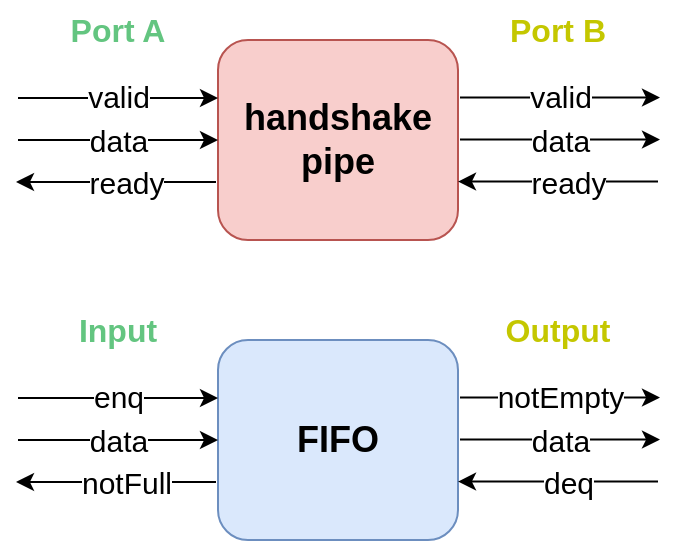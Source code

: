 <mxfile version="21.1.2" type="device">
  <diagram name="第 1 页" id="-0qYh_dvaI7o4lYcRRoY">
    <mxGraphModel dx="629" dy="401" grid="1" gridSize="10" guides="1" tooltips="1" connect="1" arrows="1" fold="1" page="1" pageScale="1" pageWidth="690" pageHeight="980" math="0" shadow="0">
      <root>
        <mxCell id="0" />
        <mxCell id="1" parent="0" />
        <mxCell id="4w2iu8SDgIGUC90tLzDA-1" value="&lt;b style=&quot;font-size: 18px;&quot;&gt;handshake&lt;br&gt;pipe&lt;/b&gt;" style="rounded=1;whiteSpace=wrap;html=1;fillColor=#f8cecc;strokeColor=#b85450;" vertex="1" parent="1">
          <mxGeometry x="281" y="180" width="120" height="100" as="geometry" />
        </mxCell>
        <mxCell id="4w2iu8SDgIGUC90tLzDA-2" value="" style="endArrow=classic;html=1;rounded=0;" edge="1" parent="1">
          <mxGeometry width="50" height="50" relative="1" as="geometry">
            <mxPoint x="181" y="230" as="sourcePoint" />
            <mxPoint x="281" y="230" as="targetPoint" />
          </mxGeometry>
        </mxCell>
        <mxCell id="4w2iu8SDgIGUC90tLzDA-3" value="&lt;font style=&quot;font-size: 15px;&quot;&gt;data&lt;/font&gt;" style="edgeLabel;html=1;align=center;verticalAlign=middle;resizable=0;points=[];" vertex="1" connectable="0" parent="4w2iu8SDgIGUC90tLzDA-2">
          <mxGeometry x="0.204" y="1" relative="1" as="geometry">
            <mxPoint x="-10" y="1" as="offset" />
          </mxGeometry>
        </mxCell>
        <mxCell id="4w2iu8SDgIGUC90tLzDA-4" value="" style="endArrow=classic;html=1;rounded=0;" edge="1" parent="1">
          <mxGeometry width="50" height="50" relative="1" as="geometry">
            <mxPoint x="181" y="209" as="sourcePoint" />
            <mxPoint x="281" y="209" as="targetPoint" />
          </mxGeometry>
        </mxCell>
        <mxCell id="4w2iu8SDgIGUC90tLzDA-5" value="&lt;font style=&quot;font-size: 15px;&quot;&gt;valid&lt;/font&gt;" style="edgeLabel;html=1;align=center;verticalAlign=middle;resizable=0;points=[];" vertex="1" connectable="0" parent="4w2iu8SDgIGUC90tLzDA-4">
          <mxGeometry x="0.204" y="1" relative="1" as="geometry">
            <mxPoint x="-10" as="offset" />
          </mxGeometry>
        </mxCell>
        <mxCell id="4w2iu8SDgIGUC90tLzDA-6" value="" style="endArrow=classic;html=1;rounded=0;" edge="1" parent="1">
          <mxGeometry width="50" height="50" relative="1" as="geometry">
            <mxPoint x="280" y="251" as="sourcePoint" />
            <mxPoint x="180" y="251" as="targetPoint" />
            <Array as="points">
              <mxPoint x="231" y="251" />
            </Array>
          </mxGeometry>
        </mxCell>
        <mxCell id="4w2iu8SDgIGUC90tLzDA-7" value="&lt;font style=&quot;font-size: 15px;&quot;&gt;ready&lt;/font&gt;" style="edgeLabel;html=1;align=center;verticalAlign=middle;resizable=0;points=[];" vertex="1" connectable="0" parent="4w2iu8SDgIGUC90tLzDA-6">
          <mxGeometry x="0.204" y="1" relative="1" as="geometry">
            <mxPoint x="15" y="-1" as="offset" />
          </mxGeometry>
        </mxCell>
        <mxCell id="4w2iu8SDgIGUC90tLzDA-8" value="" style="endArrow=classic;html=1;rounded=0;" edge="1" parent="1">
          <mxGeometry width="50" height="50" relative="1" as="geometry">
            <mxPoint x="402" y="229.8" as="sourcePoint" />
            <mxPoint x="502" y="229.8" as="targetPoint" />
          </mxGeometry>
        </mxCell>
        <mxCell id="4w2iu8SDgIGUC90tLzDA-9" value="&lt;font style=&quot;font-size: 15px;&quot;&gt;data&lt;/font&gt;" style="edgeLabel;html=1;align=center;verticalAlign=middle;resizable=0;points=[];" vertex="1" connectable="0" parent="4w2iu8SDgIGUC90tLzDA-8">
          <mxGeometry x="0.204" y="1" relative="1" as="geometry">
            <mxPoint x="-10" y="1" as="offset" />
          </mxGeometry>
        </mxCell>
        <mxCell id="4w2iu8SDgIGUC90tLzDA-10" value="" style="endArrow=classic;html=1;rounded=0;" edge="1" parent="1">
          <mxGeometry width="50" height="50" relative="1" as="geometry">
            <mxPoint x="402" y="208.8" as="sourcePoint" />
            <mxPoint x="502" y="208.8" as="targetPoint" />
          </mxGeometry>
        </mxCell>
        <mxCell id="4w2iu8SDgIGUC90tLzDA-11" value="&lt;font style=&quot;font-size: 15px;&quot;&gt;valid&lt;/font&gt;" style="edgeLabel;html=1;align=center;verticalAlign=middle;resizable=0;points=[];" vertex="1" connectable="0" parent="4w2iu8SDgIGUC90tLzDA-10">
          <mxGeometry x="0.204" y="1" relative="1" as="geometry">
            <mxPoint x="-10" as="offset" />
          </mxGeometry>
        </mxCell>
        <mxCell id="4w2iu8SDgIGUC90tLzDA-12" value="" style="endArrow=classic;html=1;rounded=0;" edge="1" parent="1">
          <mxGeometry width="50" height="50" relative="1" as="geometry">
            <mxPoint x="501" y="250.8" as="sourcePoint" />
            <mxPoint x="401" y="250.8" as="targetPoint" />
            <Array as="points">
              <mxPoint x="452" y="250.8" />
            </Array>
          </mxGeometry>
        </mxCell>
        <mxCell id="4w2iu8SDgIGUC90tLzDA-13" value="&lt;font style=&quot;font-size: 15px;&quot;&gt;ready&lt;/font&gt;" style="edgeLabel;html=1;align=center;verticalAlign=middle;resizable=0;points=[];" vertex="1" connectable="0" parent="4w2iu8SDgIGUC90tLzDA-12">
          <mxGeometry x="0.204" y="1" relative="1" as="geometry">
            <mxPoint x="15" y="-1" as="offset" />
          </mxGeometry>
        </mxCell>
        <mxCell id="4w2iu8SDgIGUC90tLzDA-14" value="&lt;b&gt;&lt;font color=&quot;#63c580&quot; style=&quot;font-size: 16px;&quot;&gt;Port A&lt;/font&gt;&lt;/b&gt;" style="text;html=1;strokeColor=none;fillColor=none;align=center;verticalAlign=middle;whiteSpace=wrap;rounded=0;" vertex="1" parent="1">
          <mxGeometry x="201" y="160" width="60" height="30" as="geometry" />
        </mxCell>
        <mxCell id="4w2iu8SDgIGUC90tLzDA-15" value="&lt;b&gt;&lt;font color=&quot;#c4c700&quot; style=&quot;font-size: 16px;&quot;&gt;Port B&lt;/font&gt;&lt;/b&gt;" style="text;html=1;strokeColor=none;fillColor=none;align=center;verticalAlign=middle;whiteSpace=wrap;rounded=0;" vertex="1" parent="1">
          <mxGeometry x="421" y="160" width="60" height="30" as="geometry" />
        </mxCell>
        <mxCell id="4w2iu8SDgIGUC90tLzDA-16" value="&lt;span style=&quot;font-size: 18px;&quot;&gt;&lt;b&gt;FIFO&lt;/b&gt;&lt;/span&gt;" style="rounded=1;whiteSpace=wrap;html=1;fillColor=#dae8fc;strokeColor=#6c8ebf;" vertex="1" parent="1">
          <mxGeometry x="281" y="330" width="120" height="100" as="geometry" />
        </mxCell>
        <mxCell id="4w2iu8SDgIGUC90tLzDA-17" value="" style="endArrow=classic;html=1;rounded=0;" edge="1" parent="1">
          <mxGeometry width="50" height="50" relative="1" as="geometry">
            <mxPoint x="181" y="380" as="sourcePoint" />
            <mxPoint x="281" y="380" as="targetPoint" />
          </mxGeometry>
        </mxCell>
        <mxCell id="4w2iu8SDgIGUC90tLzDA-18" value="&lt;font style=&quot;font-size: 15px;&quot;&gt;data&lt;/font&gt;" style="edgeLabel;html=1;align=center;verticalAlign=middle;resizable=0;points=[];" vertex="1" connectable="0" parent="4w2iu8SDgIGUC90tLzDA-17">
          <mxGeometry x="0.204" y="1" relative="1" as="geometry">
            <mxPoint x="-10" y="1" as="offset" />
          </mxGeometry>
        </mxCell>
        <mxCell id="4w2iu8SDgIGUC90tLzDA-19" value="" style="endArrow=classic;html=1;rounded=0;" edge="1" parent="1">
          <mxGeometry width="50" height="50" relative="1" as="geometry">
            <mxPoint x="181" y="359" as="sourcePoint" />
            <mxPoint x="281" y="359" as="targetPoint" />
          </mxGeometry>
        </mxCell>
        <mxCell id="4w2iu8SDgIGUC90tLzDA-20" value="&lt;font style=&quot;font-size: 15px;&quot;&gt;enq&lt;/font&gt;" style="edgeLabel;html=1;align=center;verticalAlign=middle;resizable=0;points=[];" vertex="1" connectable="0" parent="4w2iu8SDgIGUC90tLzDA-19">
          <mxGeometry x="0.204" y="1" relative="1" as="geometry">
            <mxPoint x="-10" as="offset" />
          </mxGeometry>
        </mxCell>
        <mxCell id="4w2iu8SDgIGUC90tLzDA-21" value="" style="endArrow=classic;html=1;rounded=0;" edge="1" parent="1">
          <mxGeometry width="50" height="50" relative="1" as="geometry">
            <mxPoint x="280" y="401" as="sourcePoint" />
            <mxPoint x="180" y="401" as="targetPoint" />
            <Array as="points">
              <mxPoint x="231" y="401" />
            </Array>
          </mxGeometry>
        </mxCell>
        <mxCell id="4w2iu8SDgIGUC90tLzDA-22" value="&lt;font style=&quot;font-size: 15px;&quot;&gt;notFull&lt;/font&gt;" style="edgeLabel;html=1;align=center;verticalAlign=middle;resizable=0;points=[];" vertex="1" connectable="0" parent="4w2iu8SDgIGUC90tLzDA-21">
          <mxGeometry x="0.204" y="1" relative="1" as="geometry">
            <mxPoint x="15" y="-1" as="offset" />
          </mxGeometry>
        </mxCell>
        <mxCell id="4w2iu8SDgIGUC90tLzDA-23" value="" style="endArrow=classic;html=1;rounded=0;" edge="1" parent="1">
          <mxGeometry width="50" height="50" relative="1" as="geometry">
            <mxPoint x="402" y="379.8" as="sourcePoint" />
            <mxPoint x="502" y="379.8" as="targetPoint" />
          </mxGeometry>
        </mxCell>
        <mxCell id="4w2iu8SDgIGUC90tLzDA-24" value="&lt;font style=&quot;font-size: 15px;&quot;&gt;data&lt;/font&gt;" style="edgeLabel;html=1;align=center;verticalAlign=middle;resizable=0;points=[];" vertex="1" connectable="0" parent="4w2iu8SDgIGUC90tLzDA-23">
          <mxGeometry x="0.204" y="1" relative="1" as="geometry">
            <mxPoint x="-10" y="1" as="offset" />
          </mxGeometry>
        </mxCell>
        <mxCell id="4w2iu8SDgIGUC90tLzDA-25" value="" style="endArrow=classic;html=1;rounded=0;" edge="1" parent="1">
          <mxGeometry width="50" height="50" relative="1" as="geometry">
            <mxPoint x="402" y="358.8" as="sourcePoint" />
            <mxPoint x="502" y="358.8" as="targetPoint" />
          </mxGeometry>
        </mxCell>
        <mxCell id="4w2iu8SDgIGUC90tLzDA-26" value="&lt;span style=&quot;font-size: 15px;&quot;&gt;notEmpty&lt;/span&gt;" style="edgeLabel;html=1;align=center;verticalAlign=middle;resizable=0;points=[];" vertex="1" connectable="0" parent="4w2iu8SDgIGUC90tLzDA-25">
          <mxGeometry x="0.204" y="1" relative="1" as="geometry">
            <mxPoint x="-10" as="offset" />
          </mxGeometry>
        </mxCell>
        <mxCell id="4w2iu8SDgIGUC90tLzDA-27" value="" style="endArrow=classic;html=1;rounded=0;" edge="1" parent="1">
          <mxGeometry width="50" height="50" relative="1" as="geometry">
            <mxPoint x="501" y="400.8" as="sourcePoint" />
            <mxPoint x="401" y="400.8" as="targetPoint" />
            <Array as="points">
              <mxPoint x="452" y="400.8" />
            </Array>
          </mxGeometry>
        </mxCell>
        <mxCell id="4w2iu8SDgIGUC90tLzDA-28" value="&lt;span style=&quot;font-size: 15px;&quot;&gt;deq&lt;/span&gt;" style="edgeLabel;html=1;align=center;verticalAlign=middle;resizable=0;points=[];" vertex="1" connectable="0" parent="4w2iu8SDgIGUC90tLzDA-27">
          <mxGeometry x="0.204" y="1" relative="1" as="geometry">
            <mxPoint x="15" y="-1" as="offset" />
          </mxGeometry>
        </mxCell>
        <mxCell id="4w2iu8SDgIGUC90tLzDA-29" value="&lt;font color=&quot;#63c580&quot;&gt;&lt;span style=&quot;font-size: 16px;&quot;&gt;&lt;b&gt;Input&lt;/b&gt;&lt;/span&gt;&lt;/font&gt;" style="text;html=1;strokeColor=none;fillColor=none;align=center;verticalAlign=middle;whiteSpace=wrap;rounded=0;" vertex="1" parent="1">
          <mxGeometry x="201" y="310" width="60" height="30" as="geometry" />
        </mxCell>
        <mxCell id="4w2iu8SDgIGUC90tLzDA-30" value="&lt;b&gt;&lt;font color=&quot;#c4c700&quot; style=&quot;font-size: 16px;&quot;&gt;Output&lt;/font&gt;&lt;/b&gt;" style="text;html=1;strokeColor=none;fillColor=none;align=center;verticalAlign=middle;whiteSpace=wrap;rounded=0;" vertex="1" parent="1">
          <mxGeometry x="421" y="310" width="60" height="30" as="geometry" />
        </mxCell>
      </root>
    </mxGraphModel>
  </diagram>
</mxfile>
